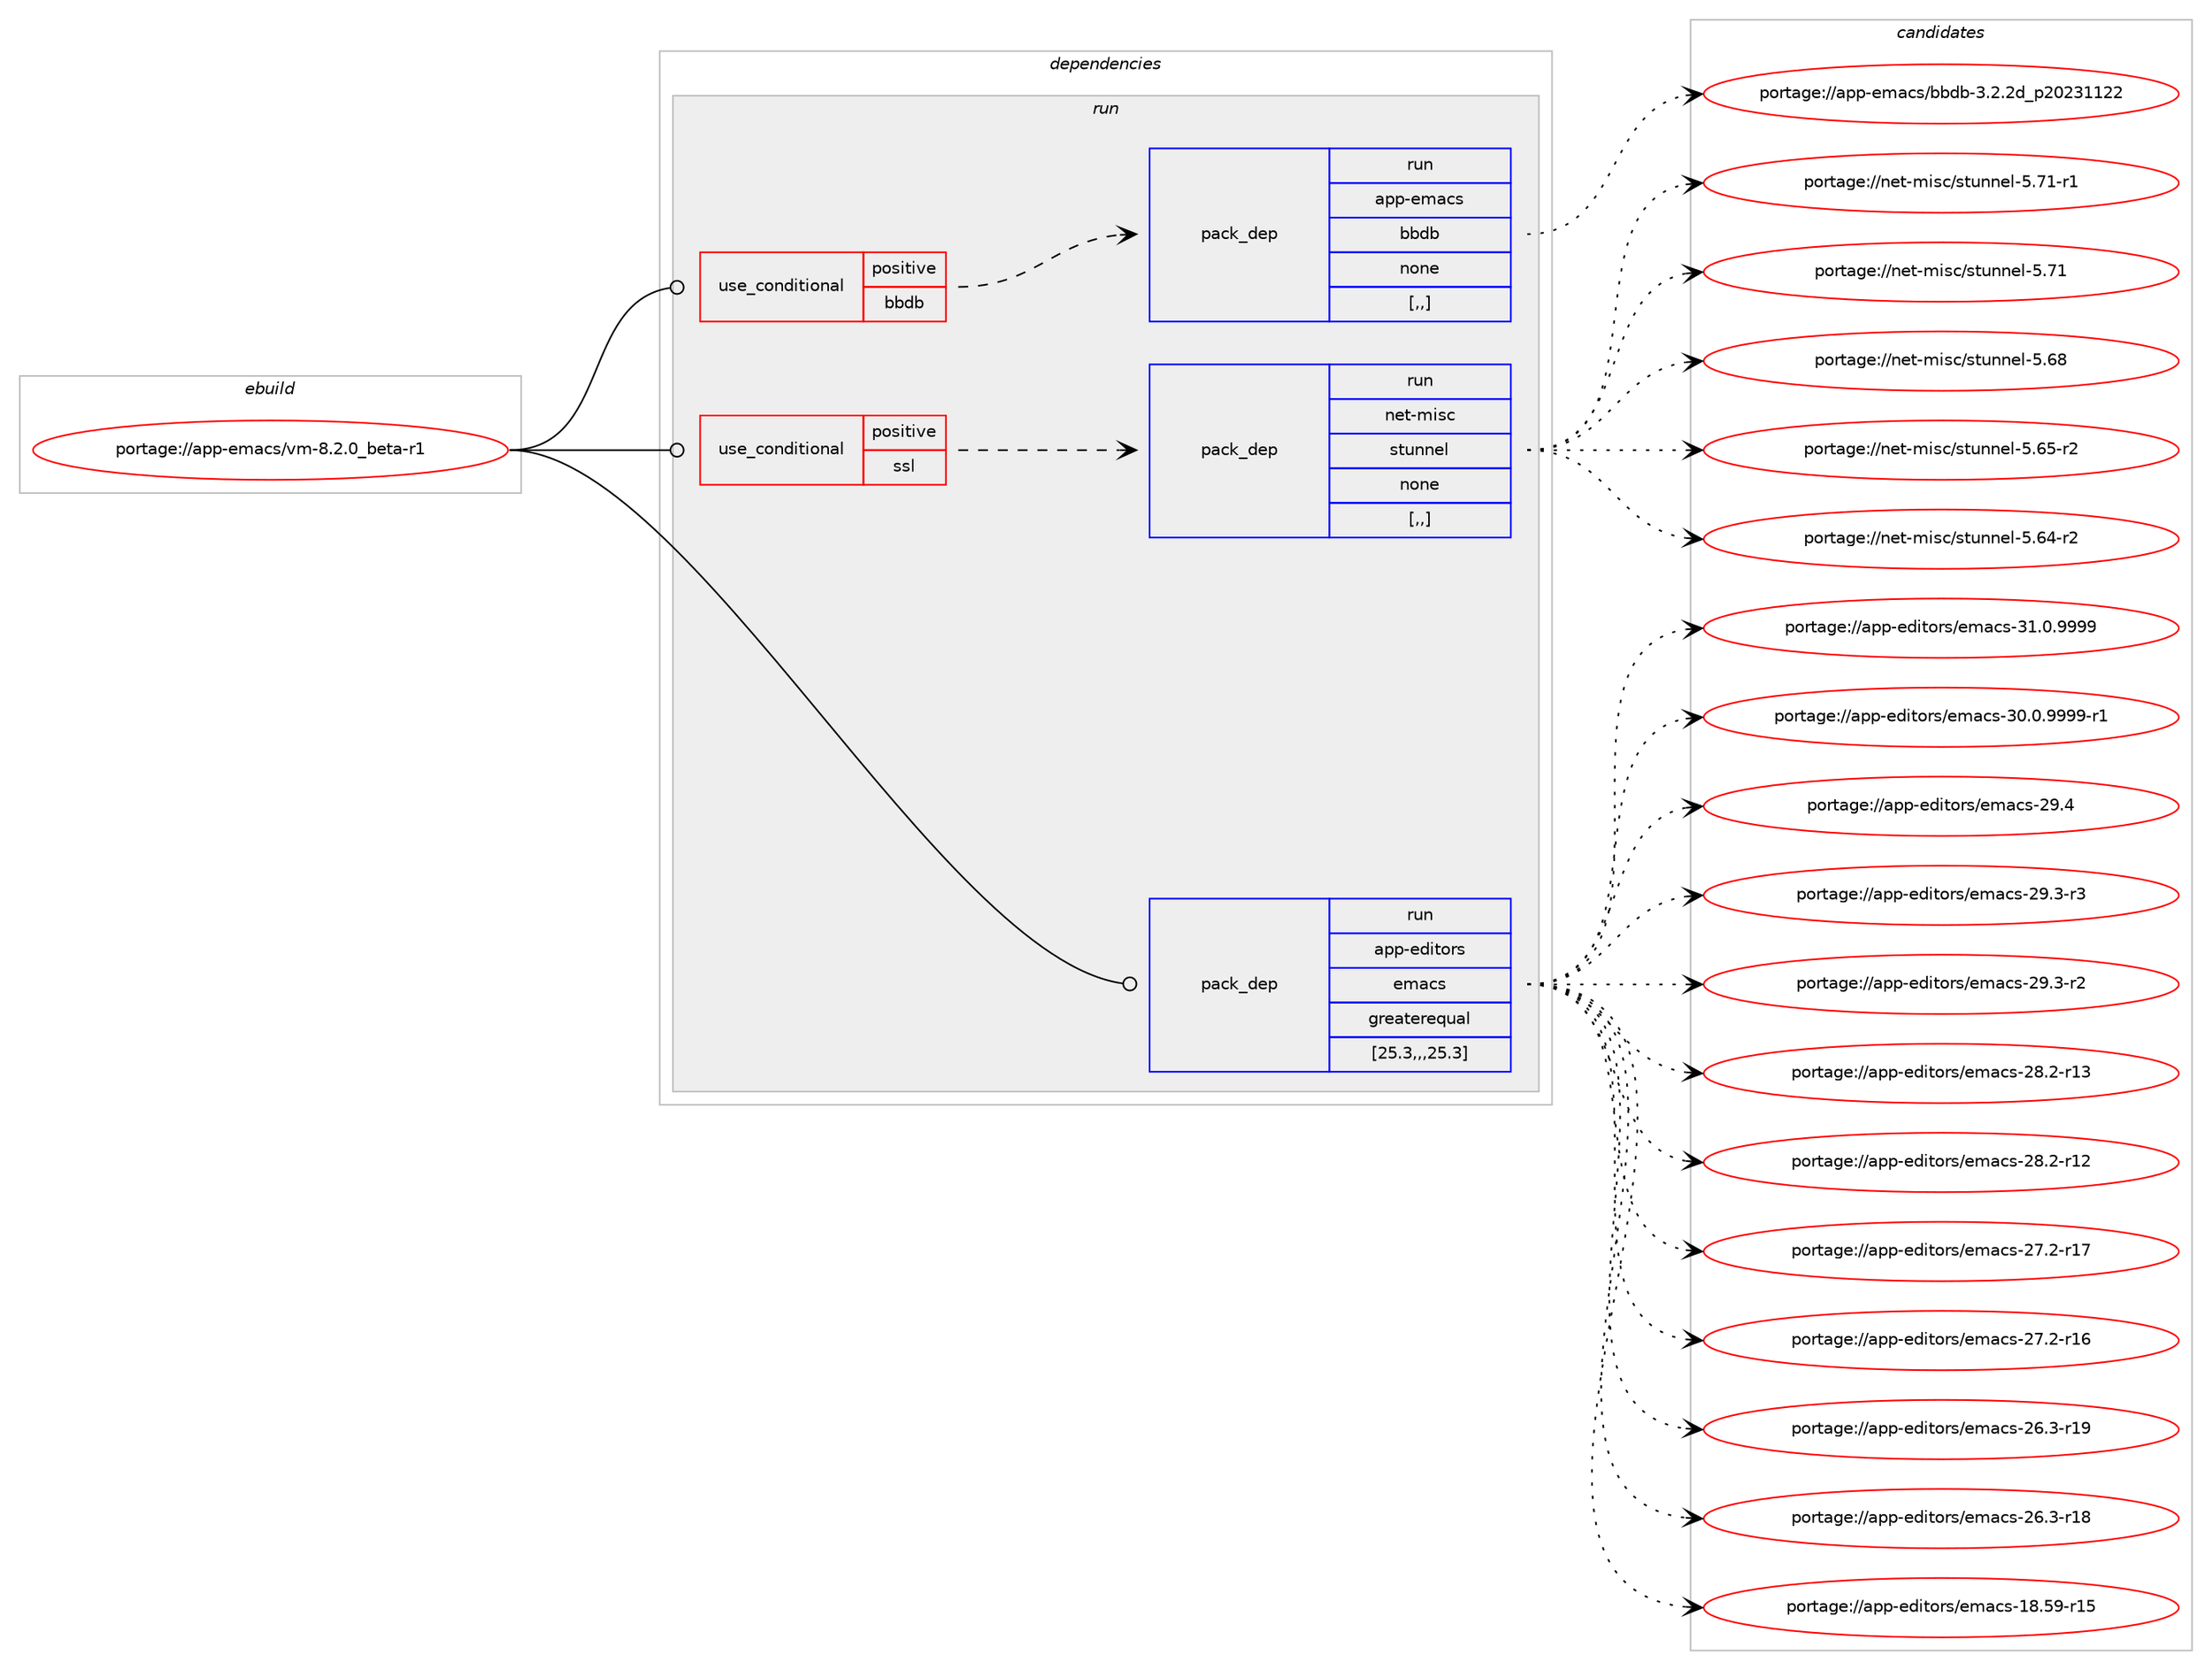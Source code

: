 digraph prolog {

# *************
# Graph options
# *************

newrank=true;
concentrate=true;
compound=true;
graph [rankdir=LR,fontname=Helvetica,fontsize=10,ranksep=1.5];#, ranksep=2.5, nodesep=0.2];
edge  [arrowhead=vee];
node  [fontname=Helvetica,fontsize=10];

# **********
# The ebuild
# **********

subgraph cluster_leftcol {
color=gray;
label=<<i>ebuild</i>>;
id [label="portage://app-emacs/vm-8.2.0_beta-r1", color=red, width=4, href="../app-emacs/vm-8.2.0_beta-r1.svg"];
}

# ****************
# The dependencies
# ****************

subgraph cluster_midcol {
color=gray;
label=<<i>dependencies</i>>;
subgraph cluster_compile {
fillcolor="#eeeeee";
style=filled;
label=<<i>compile</i>>;
}
subgraph cluster_compileandrun {
fillcolor="#eeeeee";
style=filled;
label=<<i>compile and run</i>>;
}
subgraph cluster_run {
fillcolor="#eeeeee";
style=filled;
label=<<i>run</i>>;
subgraph cond6203 {
dependency23393 [label=<<TABLE BORDER="0" CELLBORDER="1" CELLSPACING="0" CELLPADDING="4"><TR><TD ROWSPAN="3" CELLPADDING="10">use_conditional</TD></TR><TR><TD>positive</TD></TR><TR><TD>bbdb</TD></TR></TABLE>>, shape=none, color=red];
subgraph pack17033 {
dependency23394 [label=<<TABLE BORDER="0" CELLBORDER="1" CELLSPACING="0" CELLPADDING="4" WIDTH="220"><TR><TD ROWSPAN="6" CELLPADDING="30">pack_dep</TD></TR><TR><TD WIDTH="110">run</TD></TR><TR><TD>app-emacs</TD></TR><TR><TD>bbdb</TD></TR><TR><TD>none</TD></TR><TR><TD>[,,]</TD></TR></TABLE>>, shape=none, color=blue];
}
dependency23393:e -> dependency23394:w [weight=20,style="dashed",arrowhead="vee"];
}
id:e -> dependency23393:w [weight=20,style="solid",arrowhead="odot"];
subgraph cond6204 {
dependency23395 [label=<<TABLE BORDER="0" CELLBORDER="1" CELLSPACING="0" CELLPADDING="4"><TR><TD ROWSPAN="3" CELLPADDING="10">use_conditional</TD></TR><TR><TD>positive</TD></TR><TR><TD>ssl</TD></TR></TABLE>>, shape=none, color=red];
subgraph pack17034 {
dependency23396 [label=<<TABLE BORDER="0" CELLBORDER="1" CELLSPACING="0" CELLPADDING="4" WIDTH="220"><TR><TD ROWSPAN="6" CELLPADDING="30">pack_dep</TD></TR><TR><TD WIDTH="110">run</TD></TR><TR><TD>net-misc</TD></TR><TR><TD>stunnel</TD></TR><TR><TD>none</TD></TR><TR><TD>[,,]</TD></TR></TABLE>>, shape=none, color=blue];
}
dependency23395:e -> dependency23396:w [weight=20,style="dashed",arrowhead="vee"];
}
id:e -> dependency23395:w [weight=20,style="solid",arrowhead="odot"];
subgraph pack17035 {
dependency23397 [label=<<TABLE BORDER="0" CELLBORDER="1" CELLSPACING="0" CELLPADDING="4" WIDTH="220"><TR><TD ROWSPAN="6" CELLPADDING="30">pack_dep</TD></TR><TR><TD WIDTH="110">run</TD></TR><TR><TD>app-editors</TD></TR><TR><TD>emacs</TD></TR><TR><TD>greaterequal</TD></TR><TR><TD>[25.3,,,25.3]</TD></TR></TABLE>>, shape=none, color=blue];
}
id:e -> dependency23397:w [weight=20,style="solid",arrowhead="odot"];
}
}

# **************
# The candidates
# **************

subgraph cluster_choices {
rank=same;
color=gray;
label=<<i>candidates</i>>;

subgraph choice17033 {
color=black;
nodesep=1;
choice9711211245101109979911547989810098455146504650100951125048505149495050 [label="portage://app-emacs/bbdb-3.2.2d_p20231122", color=red, width=4,href="../app-emacs/bbdb-3.2.2d_p20231122.svg"];
dependency23394:e -> choice9711211245101109979911547989810098455146504650100951125048505149495050:w [style=dotted,weight="100"];
}
subgraph choice17034 {
color=black;
nodesep=1;
choice11010111645109105115994711511611711011010110845534655494511449 [label="portage://net-misc/stunnel-5.71-r1", color=red, width=4,href="../net-misc/stunnel-5.71-r1.svg"];
choice1101011164510910511599471151161171101101011084553465549 [label="portage://net-misc/stunnel-5.71", color=red, width=4,href="../net-misc/stunnel-5.71.svg"];
choice1101011164510910511599471151161171101101011084553465456 [label="portage://net-misc/stunnel-5.68", color=red, width=4,href="../net-misc/stunnel-5.68.svg"];
choice11010111645109105115994711511611711011010110845534654534511450 [label="portage://net-misc/stunnel-5.65-r2", color=red, width=4,href="../net-misc/stunnel-5.65-r2.svg"];
choice11010111645109105115994711511611711011010110845534654524511450 [label="portage://net-misc/stunnel-5.64-r2", color=red, width=4,href="../net-misc/stunnel-5.64-r2.svg"];
dependency23396:e -> choice11010111645109105115994711511611711011010110845534655494511449:w [style=dotted,weight="100"];
dependency23396:e -> choice1101011164510910511599471151161171101101011084553465549:w [style=dotted,weight="100"];
dependency23396:e -> choice1101011164510910511599471151161171101101011084553465456:w [style=dotted,weight="100"];
dependency23396:e -> choice11010111645109105115994711511611711011010110845534654534511450:w [style=dotted,weight="100"];
dependency23396:e -> choice11010111645109105115994711511611711011010110845534654524511450:w [style=dotted,weight="100"];
}
subgraph choice17035 {
color=black;
nodesep=1;
choice971121124510110010511611111411547101109979911545514946484657575757 [label="portage://app-editors/emacs-31.0.9999", color=red, width=4,href="../app-editors/emacs-31.0.9999.svg"];
choice9711211245101100105116111114115471011099799115455148464846575757574511449 [label="portage://app-editors/emacs-30.0.9999-r1", color=red, width=4,href="../app-editors/emacs-30.0.9999-r1.svg"];
choice97112112451011001051161111141154710110997991154550574652 [label="portage://app-editors/emacs-29.4", color=red, width=4,href="../app-editors/emacs-29.4.svg"];
choice971121124510110010511611111411547101109979911545505746514511451 [label="portage://app-editors/emacs-29.3-r3", color=red, width=4,href="../app-editors/emacs-29.3-r3.svg"];
choice971121124510110010511611111411547101109979911545505746514511450 [label="portage://app-editors/emacs-29.3-r2", color=red, width=4,href="../app-editors/emacs-29.3-r2.svg"];
choice97112112451011001051161111141154710110997991154550564650451144951 [label="portage://app-editors/emacs-28.2-r13", color=red, width=4,href="../app-editors/emacs-28.2-r13.svg"];
choice97112112451011001051161111141154710110997991154550564650451144950 [label="portage://app-editors/emacs-28.2-r12", color=red, width=4,href="../app-editors/emacs-28.2-r12.svg"];
choice97112112451011001051161111141154710110997991154550554650451144955 [label="portage://app-editors/emacs-27.2-r17", color=red, width=4,href="../app-editors/emacs-27.2-r17.svg"];
choice97112112451011001051161111141154710110997991154550554650451144954 [label="portage://app-editors/emacs-27.2-r16", color=red, width=4,href="../app-editors/emacs-27.2-r16.svg"];
choice97112112451011001051161111141154710110997991154550544651451144957 [label="portage://app-editors/emacs-26.3-r19", color=red, width=4,href="../app-editors/emacs-26.3-r19.svg"];
choice97112112451011001051161111141154710110997991154550544651451144956 [label="portage://app-editors/emacs-26.3-r18", color=red, width=4,href="../app-editors/emacs-26.3-r18.svg"];
choice9711211245101100105116111114115471011099799115454956465357451144953 [label="portage://app-editors/emacs-18.59-r15", color=red, width=4,href="../app-editors/emacs-18.59-r15.svg"];
dependency23397:e -> choice971121124510110010511611111411547101109979911545514946484657575757:w [style=dotted,weight="100"];
dependency23397:e -> choice9711211245101100105116111114115471011099799115455148464846575757574511449:w [style=dotted,weight="100"];
dependency23397:e -> choice97112112451011001051161111141154710110997991154550574652:w [style=dotted,weight="100"];
dependency23397:e -> choice971121124510110010511611111411547101109979911545505746514511451:w [style=dotted,weight="100"];
dependency23397:e -> choice971121124510110010511611111411547101109979911545505746514511450:w [style=dotted,weight="100"];
dependency23397:e -> choice97112112451011001051161111141154710110997991154550564650451144951:w [style=dotted,weight="100"];
dependency23397:e -> choice97112112451011001051161111141154710110997991154550564650451144950:w [style=dotted,weight="100"];
dependency23397:e -> choice97112112451011001051161111141154710110997991154550554650451144955:w [style=dotted,weight="100"];
dependency23397:e -> choice97112112451011001051161111141154710110997991154550554650451144954:w [style=dotted,weight="100"];
dependency23397:e -> choice97112112451011001051161111141154710110997991154550544651451144957:w [style=dotted,weight="100"];
dependency23397:e -> choice97112112451011001051161111141154710110997991154550544651451144956:w [style=dotted,weight="100"];
dependency23397:e -> choice9711211245101100105116111114115471011099799115454956465357451144953:w [style=dotted,weight="100"];
}
}

}

